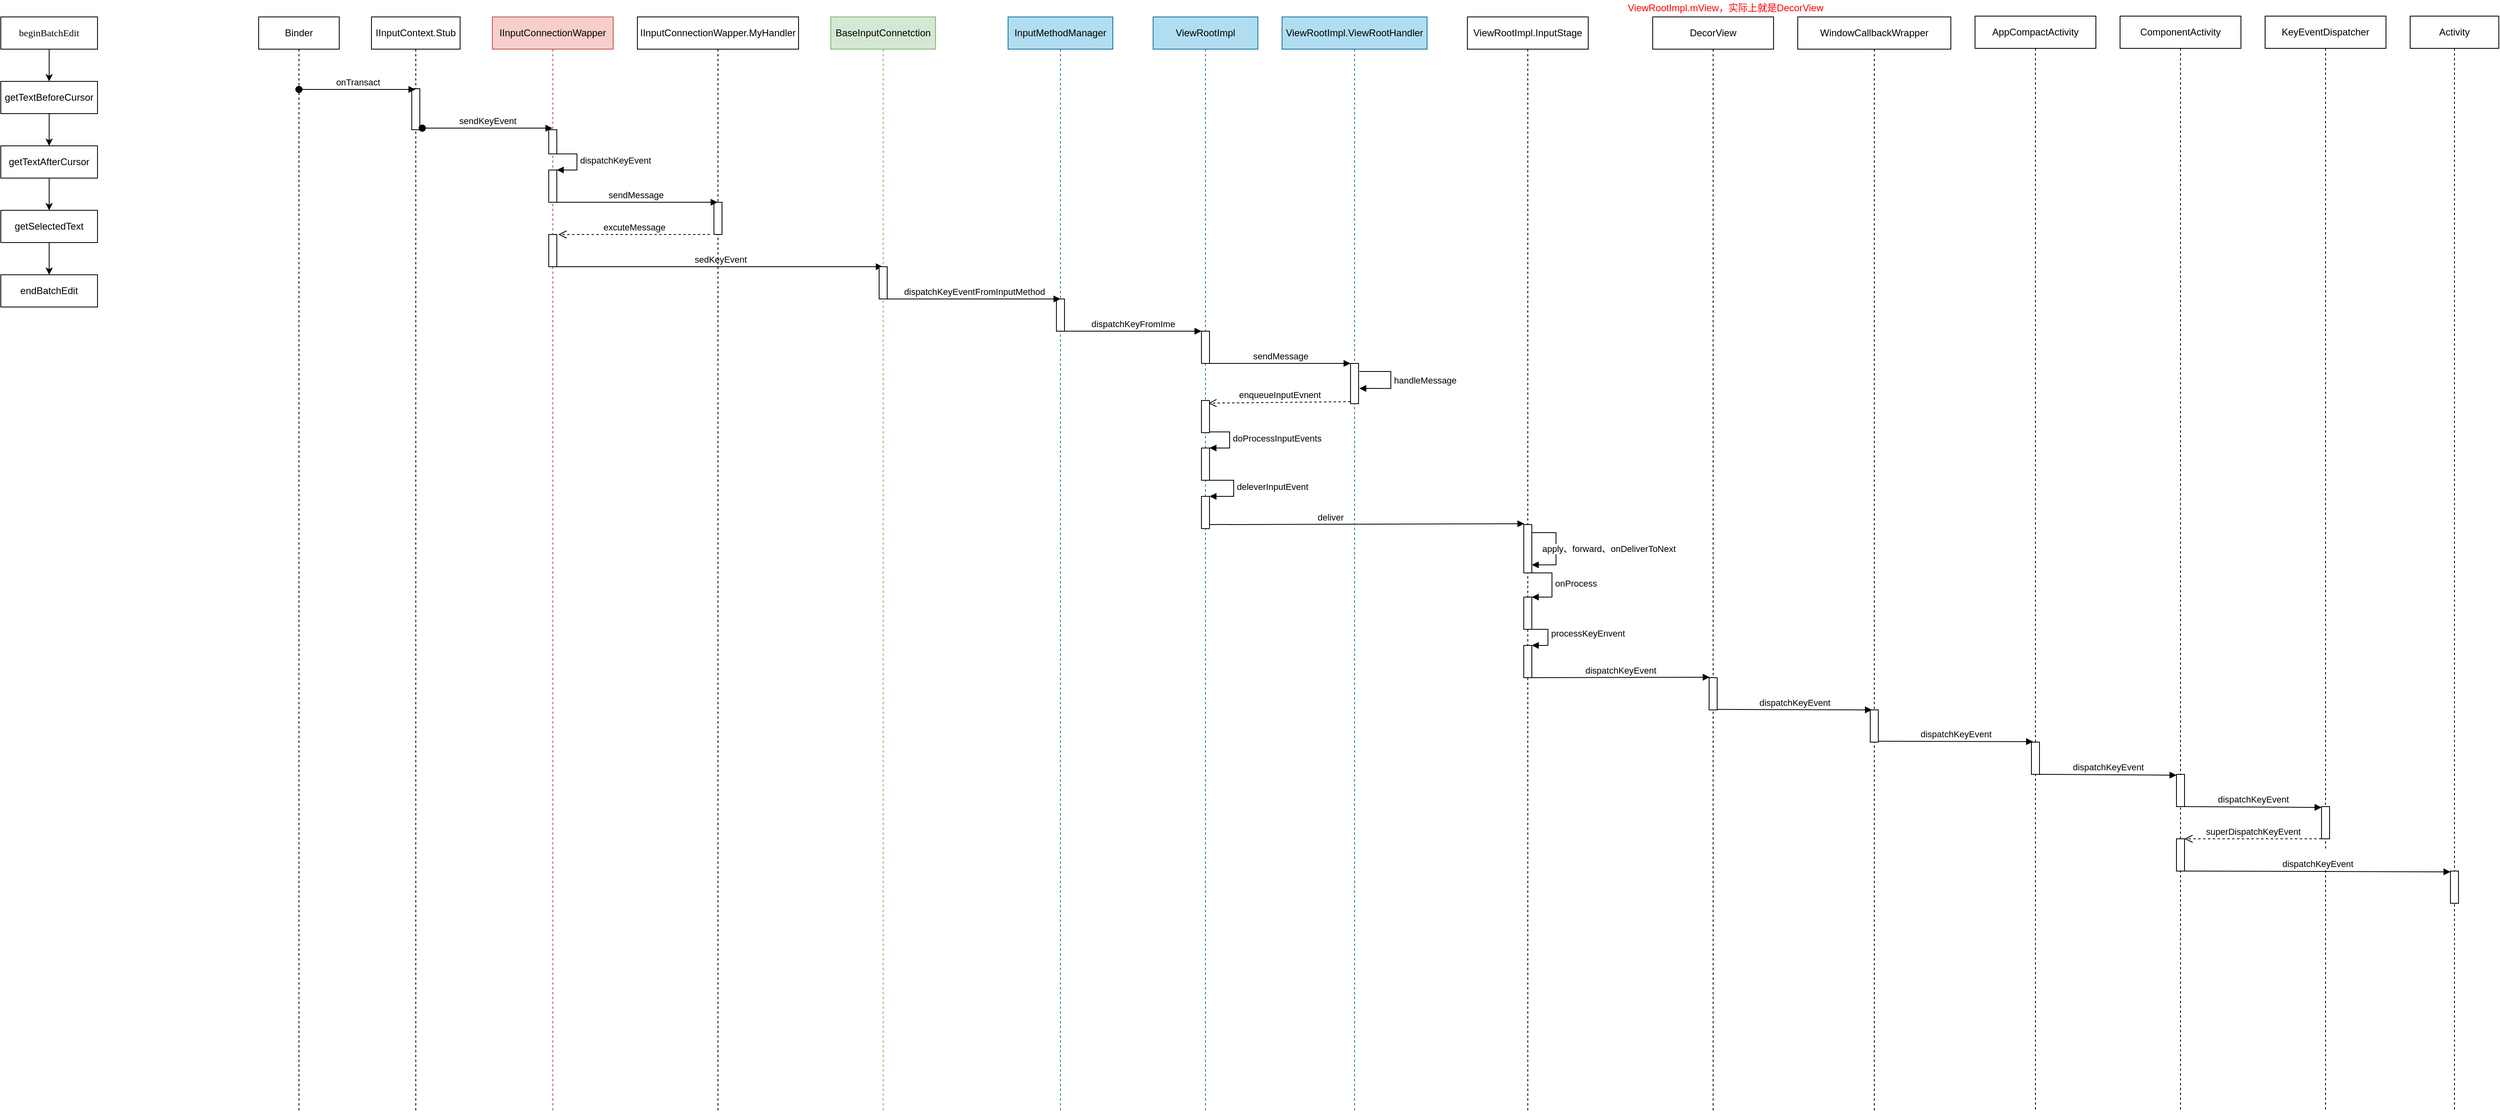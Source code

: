 <mxfile version="14.6.13" type="device"><diagram id="VBXET2qiuNwnJGU09xY0" name="第 1 页"><mxGraphModel dx="788" dy="520" grid="1" gridSize="10" guides="1" tooltips="1" connect="1" arrows="1" fold="1" page="1" pageScale="1" pageWidth="827" pageHeight="1169" math="0" shadow="0"><root><mxCell id="0"/><mxCell id="1" parent="0"/><mxCell id="taSvJ4BoxDiiyrNVh0Tt-1" style="edgeStyle=orthogonalEdgeStyle;rounded=0;orthogonalLoop=1;jettySize=auto;html=1;exitX=0.5;exitY=1;exitDx=0;exitDy=0;entryX=0.5;entryY=0;entryDx=0;entryDy=0;fontColor=#000000;" parent="1" source="taSvJ4BoxDiiyrNVh0Tt-2" target="taSvJ4BoxDiiyrNVh0Tt-4" edge="1"><mxGeometry relative="1" as="geometry"/></mxCell><mxCell id="taSvJ4BoxDiiyrNVh0Tt-2" value="&lt;div style=&quot;font-size: 9pt;&quot;&gt;&lt;span style=&quot;&quot;&gt;beginBatchEdit&lt;/span&gt;&lt;/div&gt;" style="rounded=0;whiteSpace=wrap;html=1;labelBackgroundColor=none;fontFamily=Verdana;" parent="1" vertex="1"><mxGeometry x="40" y="40" width="120" height="40" as="geometry"/></mxCell><mxCell id="taSvJ4BoxDiiyrNVh0Tt-3" style="edgeStyle=orthogonalEdgeStyle;rounded=0;orthogonalLoop=1;jettySize=auto;html=1;exitX=0.5;exitY=1;exitDx=0;exitDy=0;fontColor=#000000;" parent="1" source="taSvJ4BoxDiiyrNVh0Tt-4" target="taSvJ4BoxDiiyrNVh0Tt-6" edge="1"><mxGeometry relative="1" as="geometry"/></mxCell><mxCell id="taSvJ4BoxDiiyrNVh0Tt-4" value="getTextBeforeCursor" style="rounded=0;whiteSpace=wrap;html=1;labelBackgroundColor=none;fontColor=#000000;fontFamily=Helvetica;" parent="1" vertex="1"><mxGeometry x="40" y="120" width="120" height="40" as="geometry"/></mxCell><mxCell id="taSvJ4BoxDiiyrNVh0Tt-5" style="edgeStyle=orthogonalEdgeStyle;rounded=0;orthogonalLoop=1;jettySize=auto;html=1;exitX=0.5;exitY=1;exitDx=0;exitDy=0;entryX=0.5;entryY=0;entryDx=0;entryDy=0;fontColor=#000000;" parent="1" source="taSvJ4BoxDiiyrNVh0Tt-6" target="taSvJ4BoxDiiyrNVh0Tt-8" edge="1"><mxGeometry relative="1" as="geometry"/></mxCell><mxCell id="taSvJ4BoxDiiyrNVh0Tt-6" value="getTextAfterCursor" style="rounded=0;whiteSpace=wrap;html=1;labelBackgroundColor=none;fontColor=#000000;" parent="1" vertex="1"><mxGeometry x="40" y="200" width="120" height="40" as="geometry"/></mxCell><mxCell id="taSvJ4BoxDiiyrNVh0Tt-7" style="edgeStyle=orthogonalEdgeStyle;rounded=0;orthogonalLoop=1;jettySize=auto;html=1;exitX=0.5;exitY=1;exitDx=0;exitDy=0;fontFamily=Helvetica;fontColor=#000000;" parent="1" source="taSvJ4BoxDiiyrNVh0Tt-8" target="taSvJ4BoxDiiyrNVh0Tt-9" edge="1"><mxGeometry relative="1" as="geometry"/></mxCell><mxCell id="taSvJ4BoxDiiyrNVh0Tt-8" value="getSelectedText" style="rounded=0;whiteSpace=wrap;html=1;labelBackgroundColor=none;fontColor=#000000;" parent="1" vertex="1"><mxGeometry x="40" y="280" width="120" height="40" as="geometry"/></mxCell><mxCell id="taSvJ4BoxDiiyrNVh0Tt-9" value="endBatchEdit" style="rounded=0;whiteSpace=wrap;html=1;labelBackgroundColor=none;fontColor=#000000;" parent="1" vertex="1"><mxGeometry x="40" y="360" width="120" height="40" as="geometry"/></mxCell><mxCell id="taSvJ4BoxDiiyrNVh0Tt-10" value="Binder&lt;br&gt;" style="shape=umlLifeline;perimeter=lifelinePerimeter;whiteSpace=wrap;html=1;container=1;collapsible=0;recursiveResize=0;outlineConnect=0;labelBackgroundColor=none;fontFamily=Helvetica;fontColor=#000000;" parent="1" vertex="1"><mxGeometry x="360" y="40" width="100" height="1360" as="geometry"/></mxCell><mxCell id="taSvJ4BoxDiiyrNVh0Tt-11" value="IInputContext.Stub" style="shape=umlLifeline;perimeter=lifelinePerimeter;whiteSpace=wrap;html=1;container=1;collapsible=0;recursiveResize=0;outlineConnect=0;labelBackgroundColor=none;fontFamily=Helvetica;fontColor=#000000;" parent="1" vertex="1"><mxGeometry x="500" y="40" width="110" height="1360" as="geometry"/></mxCell><mxCell id="taSvJ4BoxDiiyrNVh0Tt-12" value="" style="html=1;points=[];perimeter=orthogonalPerimeter;labelBackgroundColor=none;fontFamily=Helvetica;fontColor=#000000;" parent="taSvJ4BoxDiiyrNVh0Tt-11" vertex="1"><mxGeometry x="50" y="89" width="10" height="51" as="geometry"/></mxCell><mxCell id="taSvJ4BoxDiiyrNVh0Tt-13" value="onTransact" style="html=1;verticalAlign=bottom;startArrow=oval;endArrow=block;startSize=8;fontFamily=Helvetica;fontColor=#000000;" parent="1" target="taSvJ4BoxDiiyrNVh0Tt-11" edge="1"><mxGeometry relative="1" as="geometry"><mxPoint x="410" y="130" as="sourcePoint"/><mxPoint x="470" y="130" as="targetPoint"/></mxGeometry></mxCell><mxCell id="taSvJ4BoxDiiyrNVh0Tt-14" value="IInputConnectionWapper" style="shape=umlLifeline;perimeter=lifelinePerimeter;whiteSpace=wrap;html=1;container=1;collapsible=0;recursiveResize=0;outlineConnect=0;labelBackgroundColor=none;fontFamily=Helvetica;fillColor=#f8cecc;strokeColor=#b85450;" parent="1" vertex="1"><mxGeometry x="650" y="40" width="150" height="1360" as="geometry"/></mxCell><mxCell id="taSvJ4BoxDiiyrNVh0Tt-15" value="" style="html=1;points=[];perimeter=orthogonalPerimeter;labelBackgroundColor=none;fontFamily=Helvetica;fontColor=#000000;" parent="taSvJ4BoxDiiyrNVh0Tt-14" vertex="1"><mxGeometry x="70" y="190" width="10" height="40" as="geometry"/></mxCell><mxCell id="taSvJ4BoxDiiyrNVh0Tt-16" value="dispatchKeyEvent" style="edgeStyle=orthogonalEdgeStyle;html=1;align=left;spacingLeft=2;endArrow=block;rounded=0;entryX=1;entryY=0;fontFamily=Helvetica;fontColor=#000000;" parent="taSvJ4BoxDiiyrNVh0Tt-14" target="taSvJ4BoxDiiyrNVh0Tt-15" edge="1"><mxGeometry relative="1" as="geometry"><mxPoint x="75" y="170" as="sourcePoint"/><Array as="points"><mxPoint x="105" y="170"/></Array></mxGeometry></mxCell><mxCell id="taSvJ4BoxDiiyrNVh0Tt-17" value="" style="html=1;points=[];perimeter=orthogonalPerimeter;labelBackgroundColor=none;fontFamily=Helvetica;fontColor=#000000;" parent="taSvJ4BoxDiiyrNVh0Tt-14" vertex="1"><mxGeometry x="70" y="270" width="10" height="40" as="geometry"/></mxCell><mxCell id="taSvJ4BoxDiiyrNVh0Tt-18" value="sedKeyEvent" style="html=1;verticalAlign=bottom;endArrow=block;fontFamily=Helvetica;fontColor=#000000;" parent="taSvJ4BoxDiiyrNVh0Tt-14" target="taSvJ4BoxDiiyrNVh0Tt-25" edge="1"><mxGeometry width="80" relative="1" as="geometry"><mxPoint x="80" y="310" as="sourcePoint"/><mxPoint x="160" y="310" as="targetPoint"/></mxGeometry></mxCell><mxCell id="taSvJ4BoxDiiyrNVh0Tt-19" value="sendKeyEvent" style="html=1;verticalAlign=bottom;startArrow=oval;endArrow=block;startSize=8;fontFamily=Helvetica;fontColor=#000000;exitX=1.3;exitY=0.961;exitDx=0;exitDy=0;exitPerimeter=0;" parent="1" source="taSvJ4BoxDiiyrNVh0Tt-12" target="taSvJ4BoxDiiyrNVh0Tt-14" edge="1"><mxGeometry relative="1" as="geometry"><mxPoint x="570" y="140" as="sourcePoint"/><mxPoint x="564.5" y="140" as="targetPoint"/></mxGeometry></mxCell><mxCell id="taSvJ4BoxDiiyrNVh0Tt-20" value="" style="html=1;points=[];perimeter=orthogonalPerimeter;labelBackgroundColor=none;fontFamily=Helvetica;fontColor=#000000;" parent="1" vertex="1"><mxGeometry x="720" y="180" width="10" height="30" as="geometry"/></mxCell><mxCell id="taSvJ4BoxDiiyrNVh0Tt-21" value="IInputConnectionWapper.MyHandler" style="shape=umlLifeline;perimeter=lifelinePerimeter;whiteSpace=wrap;html=1;container=1;collapsible=0;recursiveResize=0;outlineConnect=0;labelBackgroundColor=none;fontFamily=Helvetica;fontColor=#000000;" parent="1" vertex="1"><mxGeometry x="830" y="40" width="200" height="1360" as="geometry"/></mxCell><mxCell id="taSvJ4BoxDiiyrNVh0Tt-22" value="excuteMessage" style="html=1;verticalAlign=bottom;endArrow=open;dashed=1;endSize=8;fontFamily=Helvetica;fontColor=#000000;entryX=1.2;entryY=0;entryDx=0;entryDy=0;entryPerimeter=0;" parent="taSvJ4BoxDiiyrNVh0Tt-21" target="taSvJ4BoxDiiyrNVh0Tt-17" edge="1"><mxGeometry relative="1" as="geometry"><mxPoint x="90" y="270" as="sourcePoint"/><mxPoint x="10" y="270" as="targetPoint"/></mxGeometry></mxCell><mxCell id="taSvJ4BoxDiiyrNVh0Tt-23" value="" style="html=1;points=[];perimeter=orthogonalPerimeter;labelBackgroundColor=none;fontFamily=Helvetica;fontColor=#000000;" parent="1" vertex="1"><mxGeometry x="925" y="270" width="10" height="40" as="geometry"/></mxCell><mxCell id="taSvJ4BoxDiiyrNVh0Tt-24" value="sendMessage" style="html=1;verticalAlign=bottom;endArrow=block;fontFamily=Helvetica;fontColor=#000000;" parent="1" source="taSvJ4BoxDiiyrNVh0Tt-14" target="taSvJ4BoxDiiyrNVh0Tt-21" edge="1"><mxGeometry width="80" relative="1" as="geometry"><mxPoint x="760" y="320" as="sourcePoint"/><mxPoint x="840" y="320" as="targetPoint"/><Array as="points"><mxPoint x="800" y="270"/></Array></mxGeometry></mxCell><mxCell id="taSvJ4BoxDiiyrNVh0Tt-25" value="BaseInputConnetction" style="shape=umlLifeline;perimeter=lifelinePerimeter;whiteSpace=wrap;html=1;container=1;collapsible=0;recursiveResize=0;outlineConnect=0;labelBackgroundColor=none;fontFamily=Helvetica;fillColor=#d5e8d4;strokeColor=#82b366;" parent="1" vertex="1"><mxGeometry x="1070" y="40" width="130" height="1360" as="geometry"/></mxCell><mxCell id="taSvJ4BoxDiiyrNVh0Tt-26" value="" style="html=1;points=[];perimeter=orthogonalPerimeter;labelBackgroundColor=none;fontFamily=Helvetica;fontColor=#000000;" parent="1" vertex="1"><mxGeometry x="1130" y="350" width="10" height="40" as="geometry"/></mxCell><mxCell id="taSvJ4BoxDiiyrNVh0Tt-27" value="InputMethodManager" style="shape=umlLifeline;perimeter=lifelinePerimeter;whiteSpace=wrap;html=1;container=1;collapsible=0;recursiveResize=0;outlineConnect=0;labelBackgroundColor=none;fontFamily=Helvetica;fillColor=#b1ddf0;strokeColor=#10739e;" parent="1" vertex="1"><mxGeometry x="1290" y="40" width="130" height="1360" as="geometry"/></mxCell><mxCell id="taSvJ4BoxDiiyrNVh0Tt-28" value="dispatchKeyFromIme" style="html=1;verticalAlign=bottom;endArrow=block;fontFamily=Helvetica;fontColor=#000000;entryX=0;entryY=0;entryDx=0;entryDy=0;entryPerimeter=0;" parent="taSvJ4BoxDiiyrNVh0Tt-27" target="taSvJ4BoxDiiyrNVh0Tt-37" edge="1"><mxGeometry width="80" relative="1" as="geometry"><mxPoint x="70" y="390" as="sourcePoint"/><mxPoint x="150" y="390" as="targetPoint"/></mxGeometry></mxCell><mxCell id="taSvJ4BoxDiiyrNVh0Tt-29" value="" style="html=1;points=[];perimeter=orthogonalPerimeter;labelBackgroundColor=none;fontFamily=Helvetica;fontColor=#000000;" parent="1" vertex="1"><mxGeometry x="1350" y="390" width="10" height="40" as="geometry"/></mxCell><mxCell id="taSvJ4BoxDiiyrNVh0Tt-30" value="dispatchKeyEventFromInputMethod" style="html=1;verticalAlign=bottom;endArrow=block;fontFamily=Helvetica;fontColor=#000000;entryX=0.5;entryY=0;entryDx=0;entryDy=0;entryPerimeter=0;" parent="1" target="taSvJ4BoxDiiyrNVh0Tt-29" edge="1"><mxGeometry width="80" relative="1" as="geometry"><mxPoint x="1140" y="390" as="sourcePoint"/><mxPoint x="1300" y="390" as="targetPoint"/></mxGeometry></mxCell><mxCell id="taSvJ4BoxDiiyrNVh0Tt-31" value="ViewRootImpl" style="shape=umlLifeline;perimeter=lifelinePerimeter;whiteSpace=wrap;html=1;container=1;collapsible=0;recursiveResize=0;outlineConnect=0;labelBackgroundColor=none;fontFamily=Helvetica;fillColor=#b1ddf0;strokeColor=#10739e;" parent="1" vertex="1"><mxGeometry x="1470" y="40" width="130" height="1360" as="geometry"/></mxCell><mxCell id="taSvJ4BoxDiiyrNVh0Tt-32" value="" style="html=1;points=[];perimeter=orthogonalPerimeter;labelBackgroundColor=none;fontFamily=Helvetica;fontColor=#000000;" parent="taSvJ4BoxDiiyrNVh0Tt-31" vertex="1"><mxGeometry x="60" y="535" width="10" height="40" as="geometry"/></mxCell><mxCell id="taSvJ4BoxDiiyrNVh0Tt-33" value="doProcessInputEvents" style="edgeStyle=orthogonalEdgeStyle;html=1;align=left;spacingLeft=2;endArrow=block;rounded=0;entryX=1;entryY=0;fontFamily=Helvetica;fontColor=#000000;" parent="taSvJ4BoxDiiyrNVh0Tt-31" target="taSvJ4BoxDiiyrNVh0Tt-32" edge="1"><mxGeometry relative="1" as="geometry"><mxPoint x="65" y="515" as="sourcePoint"/><Array as="points"><mxPoint x="95" y="515"/></Array></mxGeometry></mxCell><mxCell id="taSvJ4BoxDiiyrNVh0Tt-34" value="" style="html=1;points=[];perimeter=orthogonalPerimeter;labelBackgroundColor=none;fontFamily=Helvetica;fontColor=#000000;" parent="taSvJ4BoxDiiyrNVh0Tt-31" vertex="1"><mxGeometry x="60" y="595" width="10" height="40" as="geometry"/></mxCell><mxCell id="taSvJ4BoxDiiyrNVh0Tt-35" value="deleverInputEvent" style="edgeStyle=orthogonalEdgeStyle;html=1;align=left;spacingLeft=2;endArrow=block;rounded=0;entryX=1;entryY=0;fontFamily=Helvetica;fontColor=#000000;exitX=0.544;exitY=1.001;exitDx=0;exitDy=0;exitPerimeter=0;" parent="taSvJ4BoxDiiyrNVh0Tt-31" source="taSvJ4BoxDiiyrNVh0Tt-32" target="taSvJ4BoxDiiyrNVh0Tt-34" edge="1"><mxGeometry relative="1" as="geometry"><mxPoint x="80" y="575" as="sourcePoint"/><Array as="points"><mxPoint x="100" y="575"/><mxPoint x="100" y="595"/></Array></mxGeometry></mxCell><mxCell id="taSvJ4BoxDiiyrNVh0Tt-36" value="deliver" style="html=1;verticalAlign=bottom;endArrow=block;fontFamily=Helvetica;fontColor=#000000;entryX=0.076;entryY=-0.017;entryDx=0;entryDy=0;entryPerimeter=0;" parent="taSvJ4BoxDiiyrNVh0Tt-31" target="taSvJ4BoxDiiyrNVh0Tt-50" edge="1"><mxGeometry x="-0.232" width="80" relative="1" as="geometry"><mxPoint x="70" y="630" as="sourcePoint"/><mxPoint x="150" y="630" as="targetPoint"/><mxPoint as="offset"/></mxGeometry></mxCell><mxCell id="taSvJ4BoxDiiyrNVh0Tt-37" value="" style="html=1;points=[];perimeter=orthogonalPerimeter;labelBackgroundColor=none;fontFamily=Helvetica;fontColor=#000000;" parent="1" vertex="1"><mxGeometry x="1530" y="430" width="10" height="40" as="geometry"/></mxCell><mxCell id="taSvJ4BoxDiiyrNVh0Tt-38" value="ViewRootImpl.ViewRootHandler" style="shape=umlLifeline;perimeter=lifelinePerimeter;whiteSpace=wrap;html=1;container=1;collapsible=0;recursiveResize=0;outlineConnect=0;labelBackgroundColor=none;fontFamily=Helvetica;fillColor=#b1ddf0;strokeColor=#10739e;" parent="1" vertex="1"><mxGeometry x="1630" y="40" width="180" height="1360" as="geometry"/></mxCell><mxCell id="taSvJ4BoxDiiyrNVh0Tt-39" value="" style="html=1;points=[];perimeter=orthogonalPerimeter;labelBackgroundColor=none;fontFamily=Helvetica;fontColor=#000000;" parent="taSvJ4BoxDiiyrNVh0Tt-38" vertex="1"><mxGeometry x="85" y="430" width="10" height="50" as="geometry"/></mxCell><mxCell id="taSvJ4BoxDiiyrNVh0Tt-40" value="sendMessage" style="html=1;verticalAlign=bottom;endArrow=block;entryX=0;entryY=0;fontFamily=Helvetica;fontColor=#000000;exitX=1;exitY=1;exitDx=0;exitDy=0;exitPerimeter=0;" parent="1" source="taSvJ4BoxDiiyrNVh0Tt-37" target="taSvJ4BoxDiiyrNVh0Tt-39" edge="1"><mxGeometry relative="1" as="geometry"><mxPoint x="1645" y="470" as="sourcePoint"/></mxGeometry></mxCell><mxCell id="taSvJ4BoxDiiyrNVh0Tt-41" value="enqueueInputEvnent" style="html=1;verticalAlign=bottom;endArrow=open;dashed=1;endSize=8;exitX=0;exitY=0.95;fontFamily=Helvetica;fontColor=#000000;entryX=0.867;entryY=0.083;entryDx=0;entryDy=0;entryPerimeter=0;" parent="1" source="taSvJ4BoxDiiyrNVh0Tt-39" target="taSvJ4BoxDiiyrNVh0Tt-43" edge="1"><mxGeometry relative="1" as="geometry"><mxPoint x="1550" y="518" as="targetPoint"/></mxGeometry></mxCell><mxCell id="taSvJ4BoxDiiyrNVh0Tt-42" value="handleMessage" style="edgeStyle=orthogonalEdgeStyle;html=1;align=left;spacingLeft=2;endArrow=block;rounded=0;entryX=1.093;entryY=0.621;fontFamily=Helvetica;fontColor=#000000;entryDx=0;entryDy=0;entryPerimeter=0;" parent="1" target="taSvJ4BoxDiiyrNVh0Tt-39" edge="1"><mxGeometry relative="1" as="geometry"><mxPoint x="1726" y="480" as="sourcePoint"/><Array as="points"><mxPoint x="1765" y="480"/><mxPoint x="1765" y="501"/></Array><mxPoint x="1740" y="500" as="targetPoint"/></mxGeometry></mxCell><mxCell id="taSvJ4BoxDiiyrNVh0Tt-43" value="" style="html=1;points=[];perimeter=orthogonalPerimeter;labelBackgroundColor=none;fontFamily=Helvetica;fontColor=#000000;" parent="1" vertex="1"><mxGeometry x="1530" y="516" width="10" height="40" as="geometry"/></mxCell><mxCell id="taSvJ4BoxDiiyrNVh0Tt-44" value="ViewRootImpl.InputStage" style="shape=umlLifeline;perimeter=lifelinePerimeter;whiteSpace=wrap;html=1;container=1;collapsible=0;recursiveResize=0;outlineConnect=0;labelBackgroundColor=none;fontFamily=Helvetica;fontColor=#000000;" parent="1" vertex="1"><mxGeometry x="1860" y="40" width="150" height="1360" as="geometry"/></mxCell><mxCell id="taSvJ4BoxDiiyrNVh0Tt-45" value="" style="html=1;points=[];perimeter=orthogonalPerimeter;labelBackgroundColor=none;fontFamily=Helvetica;fontColor=#000000;" parent="taSvJ4BoxDiiyrNVh0Tt-44" vertex="1"><mxGeometry x="70" y="720" width="10" height="40" as="geometry"/></mxCell><mxCell id="taSvJ4BoxDiiyrNVh0Tt-46" value="onProcess" style="edgeStyle=orthogonalEdgeStyle;html=1;align=left;spacingLeft=2;endArrow=block;rounded=0;entryX=1;entryY=0;fontFamily=Helvetica;fontColor=#000000;" parent="taSvJ4BoxDiiyrNVh0Tt-44" target="taSvJ4BoxDiiyrNVh0Tt-45" edge="1"><mxGeometry relative="1" as="geometry"><mxPoint x="75" y="690" as="sourcePoint"/><Array as="points"><mxPoint x="105" y="690"/></Array></mxGeometry></mxCell><mxCell id="taSvJ4BoxDiiyrNVh0Tt-47" value="" style="html=1;points=[];perimeter=orthogonalPerimeter;labelBackgroundColor=none;fontFamily=Helvetica;fontColor=#000000;" parent="taSvJ4BoxDiiyrNVh0Tt-44" vertex="1"><mxGeometry x="70" y="780" width="10" height="40" as="geometry"/></mxCell><mxCell id="taSvJ4BoxDiiyrNVh0Tt-48" value="processKeyEnvent" style="edgeStyle=orthogonalEdgeStyle;html=1;align=left;spacingLeft=2;endArrow=block;rounded=0;entryX=1;entryY=0;fontFamily=Helvetica;fontColor=#000000;" parent="taSvJ4BoxDiiyrNVh0Tt-44" target="taSvJ4BoxDiiyrNVh0Tt-47" edge="1"><mxGeometry relative="1" as="geometry"><mxPoint x="70" y="760" as="sourcePoint"/><Array as="points"><mxPoint x="100" y="760"/></Array></mxGeometry></mxCell><mxCell id="taSvJ4BoxDiiyrNVh0Tt-49" value="dispatchKeyEvent" style="html=1;verticalAlign=bottom;endArrow=block;fontFamily=Helvetica;entryX=0.071;entryY=-0.014;entryDx=0;entryDy=0;entryPerimeter=0;" parent="taSvJ4BoxDiiyrNVh0Tt-44" target="taSvJ4BoxDiiyrNVh0Tt-54" edge="1"><mxGeometry width="80" relative="1" as="geometry"><mxPoint x="80" y="820" as="sourcePoint"/><mxPoint x="160" y="820" as="targetPoint"/></mxGeometry></mxCell><mxCell id="taSvJ4BoxDiiyrNVh0Tt-50" value="" style="html=1;points=[];perimeter=orthogonalPerimeter;labelBackgroundColor=none;fontFamily=Helvetica;fontColor=#000000;" parent="1" vertex="1"><mxGeometry x="1930" y="670" width="10" height="60" as="geometry"/></mxCell><mxCell id="taSvJ4BoxDiiyrNVh0Tt-51" value="apply、forward、onDeliverToNext" style="edgeStyle=orthogonalEdgeStyle;html=1;align=left;spacingLeft=2;endArrow=block;rounded=0;fontFamily=Helvetica;fontColor=#000000;exitX=0.544;exitY=1.001;exitDx=0;exitDy=0;exitPerimeter=0;" parent="1" edge="1"><mxGeometry x="-0.819" y="-20" relative="1" as="geometry"><mxPoint x="1940" y="680.04" as="sourcePoint"/><Array as="points"><mxPoint x="1970" y="680"/><mxPoint x="1970" y="720"/></Array><mxPoint x="1940" y="720" as="targetPoint"/><mxPoint as="offset"/></mxGeometry></mxCell><mxCell id="taSvJ4BoxDiiyrNVh0Tt-52" value="DecorView" style="shape=umlLifeline;perimeter=lifelinePerimeter;whiteSpace=wrap;html=1;container=1;collapsible=0;recursiveResize=0;outlineConnect=0;labelBackgroundColor=none;fontFamily=Helvetica;fontColor=#000000;" parent="1" vertex="1"><mxGeometry x="2090" y="40" width="150" height="1360" as="geometry"/></mxCell><mxCell id="taSvJ4BoxDiiyrNVh0Tt-53" value="ViewRootImpl.mView，实际上就是DecorView" style="text;html=1;align=center;verticalAlign=middle;resizable=0;points=[];autosize=1;strokeColor=none;fontFamily=Helvetica;fontColor=#FF0000;" parent="1" vertex="1"><mxGeometry x="2050" y="19" width="260" height="20" as="geometry"/></mxCell><mxCell id="taSvJ4BoxDiiyrNVh0Tt-54" value="" style="html=1;points=[];perimeter=orthogonalPerimeter;labelBackgroundColor=none;fontFamily=Helvetica;fontColor=#000000;" parent="1" vertex="1"><mxGeometry x="2160" y="860" width="10" height="40" as="geometry"/></mxCell><mxCell id="taSvJ4BoxDiiyrNVh0Tt-55" value="WindowCallbackWrapper" style="shape=umlLifeline;perimeter=lifelinePerimeter;whiteSpace=wrap;html=1;container=1;collapsible=0;recursiveResize=0;outlineConnect=0;labelBackgroundColor=none;fontFamily=Helvetica;fontColor=#000000;" parent="1" vertex="1"><mxGeometry x="2270" y="40" width="190" height="1360" as="geometry"/></mxCell><mxCell id="taSvJ4BoxDiiyrNVh0Tt-56" value="" style="html=1;points=[];perimeter=orthogonalPerimeter;labelBackgroundColor=none;fontFamily=Helvetica;fontColor=#000000;" parent="1" vertex="1"><mxGeometry x="2360" y="900" width="10" height="40" as="geometry"/></mxCell><mxCell id="taSvJ4BoxDiiyrNVh0Tt-57" value="&lt;br&gt;dispatchKeyEvent" style="html=1;verticalAlign=bottom;endArrow=block;fontFamily=Helvetica;fontColor=#000000;entryX=0.2;entryY=0;entryDx=0;entryDy=0;entryPerimeter=0;" parent="1" target="taSvJ4BoxDiiyrNVh0Tt-56" edge="1"><mxGeometry width="80" relative="1" as="geometry"><mxPoint x="2170" y="899.43" as="sourcePoint"/><mxPoint x="2360" y="899" as="targetPoint"/></mxGeometry></mxCell><mxCell id="taSvJ4BoxDiiyrNVh0Tt-58" value="AppCompactActivity" style="shape=umlLifeline;perimeter=lifelinePerimeter;whiteSpace=wrap;html=1;container=1;collapsible=0;recursiveResize=0;outlineConnect=0;labelBackgroundColor=none;fontFamily=Helvetica;fontColor=#000000;" parent="1" vertex="1"><mxGeometry x="2490" y="39" width="150" height="1360" as="geometry"/></mxCell><mxCell id="taSvJ4BoxDiiyrNVh0Tt-59" value="" style="html=1;points=[];perimeter=orthogonalPerimeter;labelBackgroundColor=none;fontFamily=Helvetica;fontColor=#000000;" parent="1" vertex="1"><mxGeometry x="2560" y="940" width="10" height="40" as="geometry"/></mxCell><mxCell id="taSvJ4BoxDiiyrNVh0Tt-60" value="&lt;br&gt;dispatchKeyEvent" style="html=1;verticalAlign=bottom;endArrow=block;fontFamily=Helvetica;fontColor=#000000;entryX=0.2;entryY=0;entryDx=0;entryDy=0;entryPerimeter=0;" parent="1" edge="1"><mxGeometry width="80" relative="1" as="geometry"><mxPoint x="2370.0" y="938.82" as="sourcePoint"/><mxPoint x="2562.0" y="939.39" as="targetPoint"/></mxGeometry></mxCell><mxCell id="taSvJ4BoxDiiyrNVh0Tt-61" value="ComponentActivity" style="shape=umlLifeline;perimeter=lifelinePerimeter;whiteSpace=wrap;html=1;container=1;collapsible=0;recursiveResize=0;outlineConnect=0;labelBackgroundColor=none;fontFamily=Helvetica;fontColor=#000000;" parent="1" vertex="1"><mxGeometry x="2670" y="39" width="150" height="1360" as="geometry"/></mxCell><mxCell id="taSvJ4BoxDiiyrNVh0Tt-62" value="" style="html=1;points=[];perimeter=orthogonalPerimeter;labelBackgroundColor=none;fontFamily=Helvetica;fontColor=#000000;" parent="1" vertex="1"><mxGeometry x="2740" y="980" width="10" height="40" as="geometry"/></mxCell><mxCell id="taSvJ4BoxDiiyrNVh0Tt-63" value="&lt;br&gt;dispatchKeyEvent" style="html=1;verticalAlign=bottom;endArrow=block;fontFamily=Helvetica;fontColor=#000000;" parent="1" edge="1"><mxGeometry width="80" relative="1" as="geometry"><mxPoint x="2570.0" y="980.0" as="sourcePoint"/><mxPoint x="2740" y="981" as="targetPoint"/></mxGeometry></mxCell><mxCell id="taSvJ4BoxDiiyrNVh0Tt-64" value="KeyEventDispatcher" style="shape=umlLifeline;perimeter=lifelinePerimeter;whiteSpace=wrap;html=1;container=1;collapsible=0;recursiveResize=0;outlineConnect=0;labelBackgroundColor=none;fontFamily=Helvetica;fontColor=#000000;" parent="1" vertex="1"><mxGeometry x="2850" y="39" width="150" height="1360" as="geometry"/></mxCell><mxCell id="taSvJ4BoxDiiyrNVh0Tt-65" value="" style="html=1;points=[];perimeter=orthogonalPerimeter;labelBackgroundColor=none;fontFamily=Helvetica;fontColor=#000000;" parent="taSvJ4BoxDiiyrNVh0Tt-64" vertex="1"><mxGeometry x="70" y="981" width="10" height="40" as="geometry"/></mxCell><mxCell id="taSvJ4BoxDiiyrNVh0Tt-66" value="&lt;br&gt;dispatchKeyEvent" style="html=1;verticalAlign=bottom;endArrow=block;fontFamily=Helvetica;fontColor=#000000;" parent="1" edge="1"><mxGeometry width="80" relative="1" as="geometry"><mxPoint x="2750.0" y="1020" as="sourcePoint"/><mxPoint x="2920" y="1021" as="targetPoint"/></mxGeometry></mxCell><mxCell id="taSvJ4BoxDiiyrNVh0Tt-67" value="" style="html=1;points=[];perimeter=orthogonalPerimeter;labelBackgroundColor=none;fontFamily=Helvetica;fontColor=#000000;" parent="1" vertex="1"><mxGeometry x="2740" y="1060" width="10" height="40" as="geometry"/></mxCell><mxCell id="taSvJ4BoxDiiyrNVh0Tt-68" value="superDispatchKeyEvent" style="html=1;verticalAlign=bottom;endArrow=open;dashed=1;endSize=8;fontFamily=Helvetica;fontColor=#000000;" parent="1" edge="1"><mxGeometry relative="1" as="geometry"><mxPoint x="2920" y="1060" as="sourcePoint"/><mxPoint x="2750" y="1060" as="targetPoint"/></mxGeometry></mxCell><mxCell id="taSvJ4BoxDiiyrNVh0Tt-69" value="Activity" style="shape=umlLifeline;perimeter=lifelinePerimeter;whiteSpace=wrap;html=1;container=1;collapsible=0;recursiveResize=0;outlineConnect=0;labelBackgroundColor=none;fontFamily=Helvetica;fontColor=#000000;" parent="1" vertex="1"><mxGeometry x="3030" y="39" width="110" height="1360" as="geometry"/></mxCell><mxCell id="taSvJ4BoxDiiyrNVh0Tt-70" value="" style="html=1;points=[];perimeter=orthogonalPerimeter;labelBackgroundColor=none;fontFamily=Helvetica;fontColor=#000000;" parent="taSvJ4BoxDiiyrNVh0Tt-69" vertex="1"><mxGeometry x="50" y="1061" width="10" height="40" as="geometry"/></mxCell><mxCell id="taSvJ4BoxDiiyrNVh0Tt-71" value="&lt;br&gt;dispatchKeyEvent" style="html=1;verticalAlign=bottom;endArrow=block;fontFamily=Helvetica;fontColor=#000000;entryX=0;entryY=0.025;entryDx=0;entryDy=0;entryPerimeter=0;" parent="1" target="taSvJ4BoxDiiyrNVh0Tt-70" edge="1"><mxGeometry width="80" relative="1" as="geometry"><mxPoint x="2750" y="1100.0" as="sourcePoint"/><mxPoint x="2920" y="1101.0" as="targetPoint"/></mxGeometry></mxCell></root></mxGraphModel></diagram></mxfile>